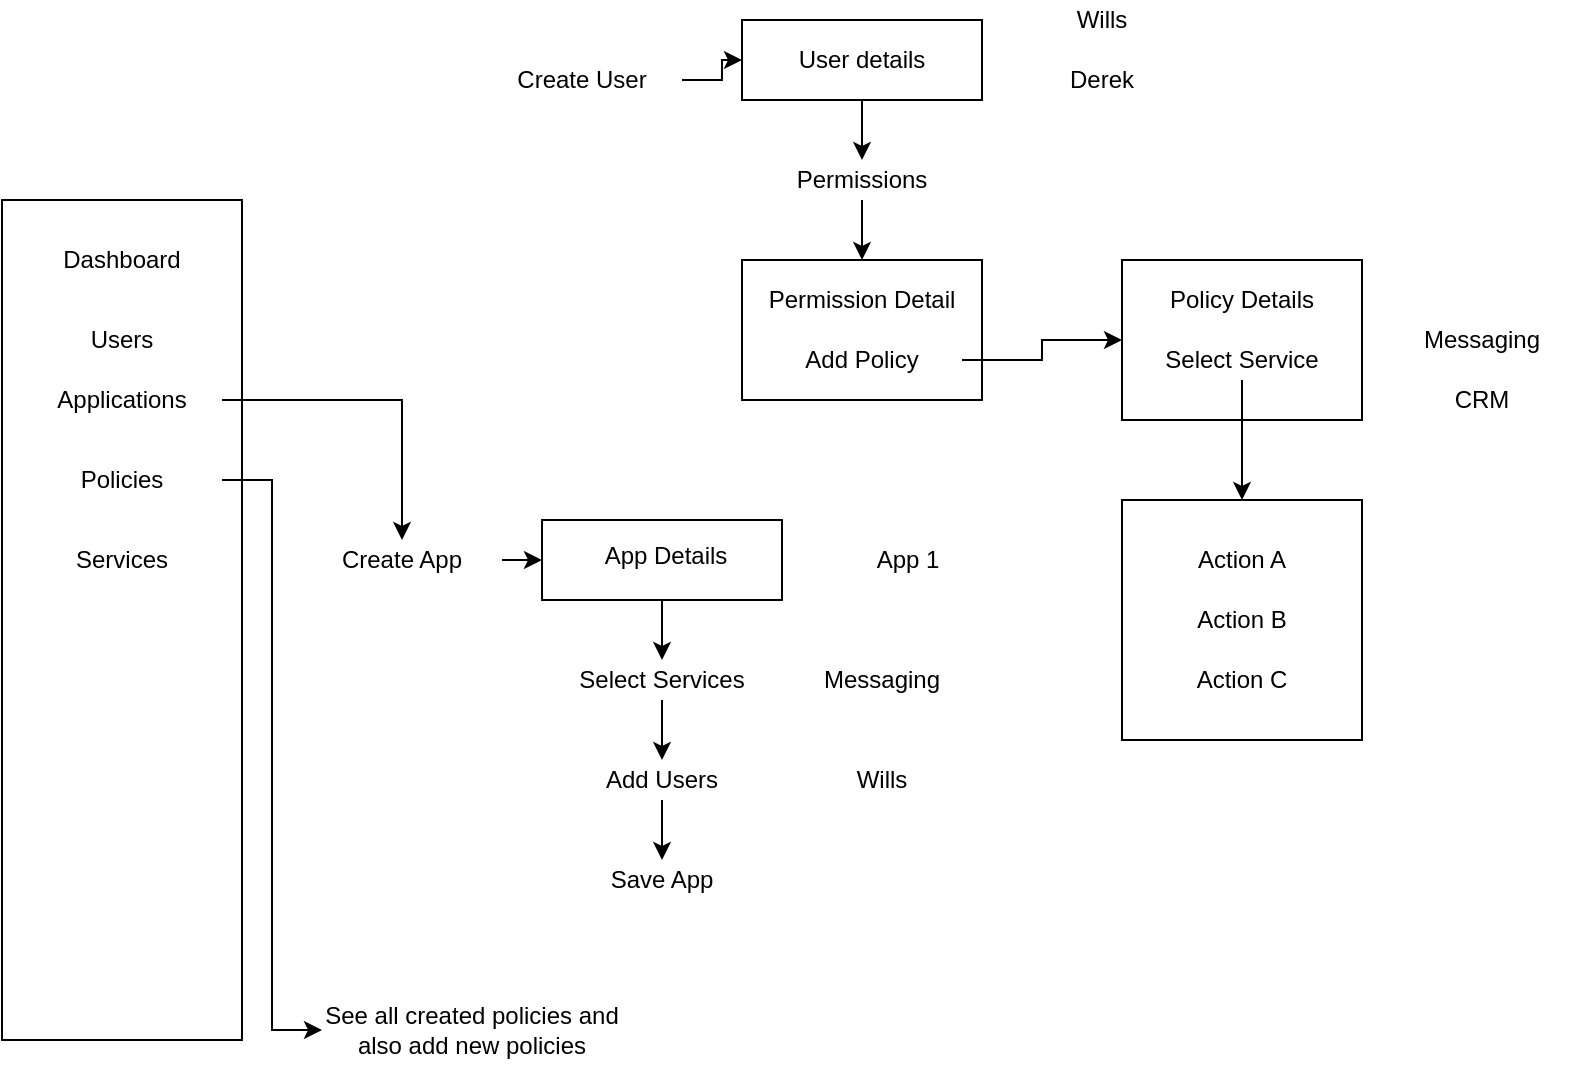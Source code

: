 <mxfile version="14.2.9" type="github">
  <diagram id="SN9ygan8Uj5CdTDd3GXQ" name="Page-1">
    <mxGraphModel dx="981" dy="550" grid="1" gridSize="10" guides="1" tooltips="1" connect="1" arrows="1" fold="1" page="1" pageScale="1" pageWidth="827" pageHeight="1169" math="0" shadow="0">
      <root>
        <mxCell id="0" />
        <mxCell id="1" parent="0" />
        <mxCell id="-K4n2R2as1fBCOdyDgti-8" value="" style="rounded=0;whiteSpace=wrap;html=1;" vertex="1" parent="1">
          <mxGeometry x="10" y="120" width="120" height="420" as="geometry" />
        </mxCell>
        <mxCell id="-K4n2R2as1fBCOdyDgti-1" value="Dashboard" style="text;html=1;strokeColor=none;fillColor=none;align=center;verticalAlign=middle;whiteSpace=wrap;rounded=0;" vertex="1" parent="1">
          <mxGeometry x="20" y="140" width="100" height="20" as="geometry" />
        </mxCell>
        <mxCell id="-K4n2R2as1fBCOdyDgti-58" style="edgeStyle=orthogonalEdgeStyle;rounded=0;orthogonalLoop=1;jettySize=auto;html=1;exitX=1;exitY=0.5;exitDx=0;exitDy=0;entryX=0;entryY=0.5;entryDx=0;entryDy=0;" edge="1" parent="1" source="-K4n2R2as1fBCOdyDgti-5" target="-K4n2R2as1fBCOdyDgti-57">
          <mxGeometry relative="1" as="geometry" />
        </mxCell>
        <mxCell id="-K4n2R2as1fBCOdyDgti-5" value="Policies" style="text;html=1;strokeColor=none;fillColor=none;align=center;verticalAlign=middle;whiteSpace=wrap;rounded=0;" vertex="1" parent="1">
          <mxGeometry x="20" y="250" width="100" height="20" as="geometry" />
        </mxCell>
        <mxCell id="-K4n2R2as1fBCOdyDgti-4" value="Services" style="text;html=1;strokeColor=none;fillColor=none;align=center;verticalAlign=middle;whiteSpace=wrap;rounded=0;" vertex="1" parent="1">
          <mxGeometry x="20" y="290" width="100" height="20" as="geometry" />
        </mxCell>
        <mxCell id="-K4n2R2as1fBCOdyDgti-40" style="edgeStyle=orthogonalEdgeStyle;rounded=0;orthogonalLoop=1;jettySize=auto;html=1;exitX=1;exitY=0.5;exitDx=0;exitDy=0;" edge="1" parent="1" source="-K4n2R2as1fBCOdyDgti-6" target="-K4n2R2as1fBCOdyDgti-39">
          <mxGeometry relative="1" as="geometry" />
        </mxCell>
        <mxCell id="-K4n2R2as1fBCOdyDgti-6" value="Applications" style="text;html=1;strokeColor=none;fillColor=none;align=center;verticalAlign=middle;whiteSpace=wrap;rounded=0;" vertex="1" parent="1">
          <mxGeometry x="20" y="210" width="100" height="20" as="geometry" />
        </mxCell>
        <mxCell id="-K4n2R2as1fBCOdyDgti-3" value="Users" style="text;html=1;strokeColor=none;fillColor=none;align=center;verticalAlign=middle;whiteSpace=wrap;rounded=0;" vertex="1" parent="1">
          <mxGeometry x="20" y="180" width="100" height="20" as="geometry" />
        </mxCell>
        <mxCell id="-K4n2R2as1fBCOdyDgti-13" style="edgeStyle=orthogonalEdgeStyle;rounded=0;orthogonalLoop=1;jettySize=auto;html=1;exitX=1;exitY=0.5;exitDx=0;exitDy=0;" edge="1" parent="1" source="-K4n2R2as1fBCOdyDgti-11" target="-K4n2R2as1fBCOdyDgti-12">
          <mxGeometry relative="1" as="geometry" />
        </mxCell>
        <mxCell id="-K4n2R2as1fBCOdyDgti-11" value="Create User" style="text;html=1;strokeColor=none;fillColor=none;align=center;verticalAlign=middle;whiteSpace=wrap;rounded=0;" vertex="1" parent="1">
          <mxGeometry x="250" y="50" width="100" height="20" as="geometry" />
        </mxCell>
        <mxCell id="-K4n2R2as1fBCOdyDgti-17" style="edgeStyle=orthogonalEdgeStyle;rounded=0;orthogonalLoop=1;jettySize=auto;html=1;exitX=0.5;exitY=1;exitDx=0;exitDy=0;entryX=0.5;entryY=0;entryDx=0;entryDy=0;" edge="1" parent="1" source="-K4n2R2as1fBCOdyDgti-12" target="-K4n2R2as1fBCOdyDgti-16">
          <mxGeometry relative="1" as="geometry" />
        </mxCell>
        <mxCell id="-K4n2R2as1fBCOdyDgti-12" value="" style="rounded=0;whiteSpace=wrap;html=1;" vertex="1" parent="1">
          <mxGeometry x="380" y="30" width="120" height="40" as="geometry" />
        </mxCell>
        <mxCell id="-K4n2R2as1fBCOdyDgti-14" value="User details" style="text;html=1;strokeColor=none;fillColor=none;align=center;verticalAlign=middle;whiteSpace=wrap;rounded=0;" vertex="1" parent="1">
          <mxGeometry x="390" y="40" width="100" height="20" as="geometry" />
        </mxCell>
        <mxCell id="-K4n2R2as1fBCOdyDgti-15" value="" style="rounded=0;whiteSpace=wrap;html=1;" vertex="1" parent="1">
          <mxGeometry x="380" y="150" width="120" height="70" as="geometry" />
        </mxCell>
        <mxCell id="-K4n2R2as1fBCOdyDgti-18" style="edgeStyle=orthogonalEdgeStyle;rounded=0;orthogonalLoop=1;jettySize=auto;html=1;exitX=0.5;exitY=1;exitDx=0;exitDy=0;" edge="1" parent="1" source="-K4n2R2as1fBCOdyDgti-16" target="-K4n2R2as1fBCOdyDgti-15">
          <mxGeometry relative="1" as="geometry" />
        </mxCell>
        <mxCell id="-K4n2R2as1fBCOdyDgti-16" value="Permissions" style="text;html=1;strokeColor=none;fillColor=none;align=center;verticalAlign=middle;whiteSpace=wrap;rounded=0;" vertex="1" parent="1">
          <mxGeometry x="390" y="100" width="100" height="20" as="geometry" />
        </mxCell>
        <mxCell id="-K4n2R2as1fBCOdyDgti-19" value="Permission Detail" style="text;html=1;strokeColor=none;fillColor=none;align=center;verticalAlign=middle;whiteSpace=wrap;rounded=0;" vertex="1" parent="1">
          <mxGeometry x="390" y="160" width="100" height="20" as="geometry" />
        </mxCell>
        <mxCell id="-K4n2R2as1fBCOdyDgti-24" style="edgeStyle=orthogonalEdgeStyle;rounded=0;orthogonalLoop=1;jettySize=auto;html=1;exitX=1;exitY=0.5;exitDx=0;exitDy=0;" edge="1" parent="1" source="-K4n2R2as1fBCOdyDgti-20" target="-K4n2R2as1fBCOdyDgti-22">
          <mxGeometry relative="1" as="geometry" />
        </mxCell>
        <mxCell id="-K4n2R2as1fBCOdyDgti-20" value="Add Policy" style="text;html=1;strokeColor=none;fillColor=none;align=center;verticalAlign=middle;whiteSpace=wrap;rounded=0;" vertex="1" parent="1">
          <mxGeometry x="390" y="190" width="100" height="20" as="geometry" />
        </mxCell>
        <mxCell id="-K4n2R2as1fBCOdyDgti-22" value="" style="rounded=0;whiteSpace=wrap;html=1;" vertex="1" parent="1">
          <mxGeometry x="570" y="150" width="120" height="80" as="geometry" />
        </mxCell>
        <mxCell id="-K4n2R2as1fBCOdyDgti-23" value="Policy Details" style="text;html=1;strokeColor=none;fillColor=none;align=center;verticalAlign=middle;whiteSpace=wrap;rounded=0;" vertex="1" parent="1">
          <mxGeometry x="580" y="160" width="100" height="20" as="geometry" />
        </mxCell>
        <mxCell id="-K4n2R2as1fBCOdyDgti-32" style="edgeStyle=orthogonalEdgeStyle;rounded=0;orthogonalLoop=1;jettySize=auto;html=1;exitX=0.5;exitY=1;exitDx=0;exitDy=0;" edge="1" parent="1" source="-K4n2R2as1fBCOdyDgti-26" target="-K4n2R2as1fBCOdyDgti-28">
          <mxGeometry relative="1" as="geometry" />
        </mxCell>
        <mxCell id="-K4n2R2as1fBCOdyDgti-26" value="Select Service" style="text;html=1;strokeColor=none;fillColor=none;align=center;verticalAlign=middle;whiteSpace=wrap;rounded=0;" vertex="1" parent="1">
          <mxGeometry x="580" y="190" width="100" height="20" as="geometry" />
        </mxCell>
        <mxCell id="-K4n2R2as1fBCOdyDgti-28" value="" style="rounded=0;whiteSpace=wrap;html=1;" vertex="1" parent="1">
          <mxGeometry x="570" y="270" width="120" height="120" as="geometry" />
        </mxCell>
        <mxCell id="-K4n2R2as1fBCOdyDgti-29" value="Action A" style="text;html=1;strokeColor=none;fillColor=none;align=center;verticalAlign=middle;whiteSpace=wrap;rounded=0;" vertex="1" parent="1">
          <mxGeometry x="580" y="290" width="100" height="20" as="geometry" />
        </mxCell>
        <mxCell id="-K4n2R2as1fBCOdyDgti-30" value="Action B" style="text;html=1;strokeColor=none;fillColor=none;align=center;verticalAlign=middle;whiteSpace=wrap;rounded=0;" vertex="1" parent="1">
          <mxGeometry x="580" y="320" width="100" height="20" as="geometry" />
        </mxCell>
        <mxCell id="-K4n2R2as1fBCOdyDgti-31" value="Action C" style="text;html=1;strokeColor=none;fillColor=none;align=center;verticalAlign=middle;whiteSpace=wrap;rounded=0;" vertex="1" parent="1">
          <mxGeometry x="580" y="350" width="100" height="20" as="geometry" />
        </mxCell>
        <mxCell id="-K4n2R2as1fBCOdyDgti-35" value="Messaging" style="text;html=1;strokeColor=none;fillColor=none;align=center;verticalAlign=middle;whiteSpace=wrap;rounded=0;" vertex="1" parent="1">
          <mxGeometry x="700" y="180" width="100" height="20" as="geometry" />
        </mxCell>
        <mxCell id="-K4n2R2as1fBCOdyDgti-36" value="Wills" style="text;html=1;strokeColor=none;fillColor=none;align=center;verticalAlign=middle;whiteSpace=wrap;rounded=0;" vertex="1" parent="1">
          <mxGeometry x="510" y="20" width="100" height="20" as="geometry" />
        </mxCell>
        <mxCell id="-K4n2R2as1fBCOdyDgti-37" value="Derek" style="text;html=1;strokeColor=none;fillColor=none;align=center;verticalAlign=middle;whiteSpace=wrap;rounded=0;" vertex="1" parent="1">
          <mxGeometry x="510" y="50" width="100" height="20" as="geometry" />
        </mxCell>
        <mxCell id="-K4n2R2as1fBCOdyDgti-38" value="CRM" style="text;html=1;strokeColor=none;fillColor=none;align=center;verticalAlign=middle;whiteSpace=wrap;rounded=0;" vertex="1" parent="1">
          <mxGeometry x="700" y="210" width="100" height="20" as="geometry" />
        </mxCell>
        <mxCell id="-K4n2R2as1fBCOdyDgti-46" style="edgeStyle=orthogonalEdgeStyle;rounded=0;orthogonalLoop=1;jettySize=auto;html=1;exitX=1;exitY=0.5;exitDx=0;exitDy=0;entryX=0;entryY=0.5;entryDx=0;entryDy=0;" edge="1" parent="1" source="-K4n2R2as1fBCOdyDgti-39" target="-K4n2R2as1fBCOdyDgti-41">
          <mxGeometry relative="1" as="geometry" />
        </mxCell>
        <mxCell id="-K4n2R2as1fBCOdyDgti-39" value="Create App" style="text;html=1;strokeColor=none;fillColor=none;align=center;verticalAlign=middle;whiteSpace=wrap;rounded=0;" vertex="1" parent="1">
          <mxGeometry x="160" y="290" width="100" height="20" as="geometry" />
        </mxCell>
        <mxCell id="-K4n2R2as1fBCOdyDgti-47" style="edgeStyle=orthogonalEdgeStyle;rounded=0;orthogonalLoop=1;jettySize=auto;html=1;exitX=0.5;exitY=1;exitDx=0;exitDy=0;entryX=0.5;entryY=0;entryDx=0;entryDy=0;" edge="1" parent="1" source="-K4n2R2as1fBCOdyDgti-41" target="-K4n2R2as1fBCOdyDgti-43">
          <mxGeometry relative="1" as="geometry" />
        </mxCell>
        <mxCell id="-K4n2R2as1fBCOdyDgti-41" value="" style="rounded=0;whiteSpace=wrap;html=1;" vertex="1" parent="1">
          <mxGeometry x="280" y="280" width="120" height="40" as="geometry" />
        </mxCell>
        <mxCell id="-K4n2R2as1fBCOdyDgti-42" value="App Details" style="text;html=1;strokeColor=none;fillColor=none;align=center;verticalAlign=middle;whiteSpace=wrap;rounded=0;" vertex="1" parent="1">
          <mxGeometry x="292" y="288" width="100" height="20" as="geometry" />
        </mxCell>
        <mxCell id="-K4n2R2as1fBCOdyDgti-53" style="edgeStyle=orthogonalEdgeStyle;rounded=0;orthogonalLoop=1;jettySize=auto;html=1;exitX=0.5;exitY=1;exitDx=0;exitDy=0;entryX=0.5;entryY=0;entryDx=0;entryDy=0;" edge="1" parent="1" source="-K4n2R2as1fBCOdyDgti-43" target="-K4n2R2as1fBCOdyDgti-48">
          <mxGeometry relative="1" as="geometry" />
        </mxCell>
        <mxCell id="-K4n2R2as1fBCOdyDgti-43" value="Select Services" style="text;html=1;strokeColor=none;fillColor=none;align=center;verticalAlign=middle;whiteSpace=wrap;rounded=0;" vertex="1" parent="1">
          <mxGeometry x="290" y="350" width="100" height="20" as="geometry" />
        </mxCell>
        <mxCell id="-K4n2R2as1fBCOdyDgti-56" style="edgeStyle=orthogonalEdgeStyle;rounded=0;orthogonalLoop=1;jettySize=auto;html=1;exitX=0.5;exitY=1;exitDx=0;exitDy=0;" edge="1" parent="1" source="-K4n2R2as1fBCOdyDgti-48" target="-K4n2R2as1fBCOdyDgti-54">
          <mxGeometry relative="1" as="geometry" />
        </mxCell>
        <mxCell id="-K4n2R2as1fBCOdyDgti-48" value="Add Users" style="text;html=1;strokeColor=none;fillColor=none;align=center;verticalAlign=middle;whiteSpace=wrap;rounded=0;" vertex="1" parent="1">
          <mxGeometry x="290" y="400" width="100" height="20" as="geometry" />
        </mxCell>
        <mxCell id="-K4n2R2as1fBCOdyDgti-49" value="Messaging" style="text;html=1;strokeColor=none;fillColor=none;align=center;verticalAlign=middle;whiteSpace=wrap;rounded=0;" vertex="1" parent="1">
          <mxGeometry x="400" y="350" width="100" height="20" as="geometry" />
        </mxCell>
        <mxCell id="-K4n2R2as1fBCOdyDgti-50" value="App 1" style="text;html=1;strokeColor=none;fillColor=none;align=center;verticalAlign=middle;whiteSpace=wrap;rounded=0;" vertex="1" parent="1">
          <mxGeometry x="413" y="290" width="100" height="20" as="geometry" />
        </mxCell>
        <mxCell id="-K4n2R2as1fBCOdyDgti-51" value="Wills" style="text;html=1;strokeColor=none;fillColor=none;align=center;verticalAlign=middle;whiteSpace=wrap;rounded=0;" vertex="1" parent="1">
          <mxGeometry x="400" y="400" width="100" height="20" as="geometry" />
        </mxCell>
        <mxCell id="-K4n2R2as1fBCOdyDgti-54" value="Save App" style="text;html=1;strokeColor=none;fillColor=none;align=center;verticalAlign=middle;whiteSpace=wrap;rounded=0;" vertex="1" parent="1">
          <mxGeometry x="290" y="450" width="100" height="20" as="geometry" />
        </mxCell>
        <mxCell id="-K4n2R2as1fBCOdyDgti-57" value="See all created policies and also add new policies" style="text;html=1;strokeColor=none;fillColor=none;align=center;verticalAlign=middle;whiteSpace=wrap;rounded=0;" vertex="1" parent="1">
          <mxGeometry x="170" y="510" width="150" height="50" as="geometry" />
        </mxCell>
      </root>
    </mxGraphModel>
  </diagram>
</mxfile>
